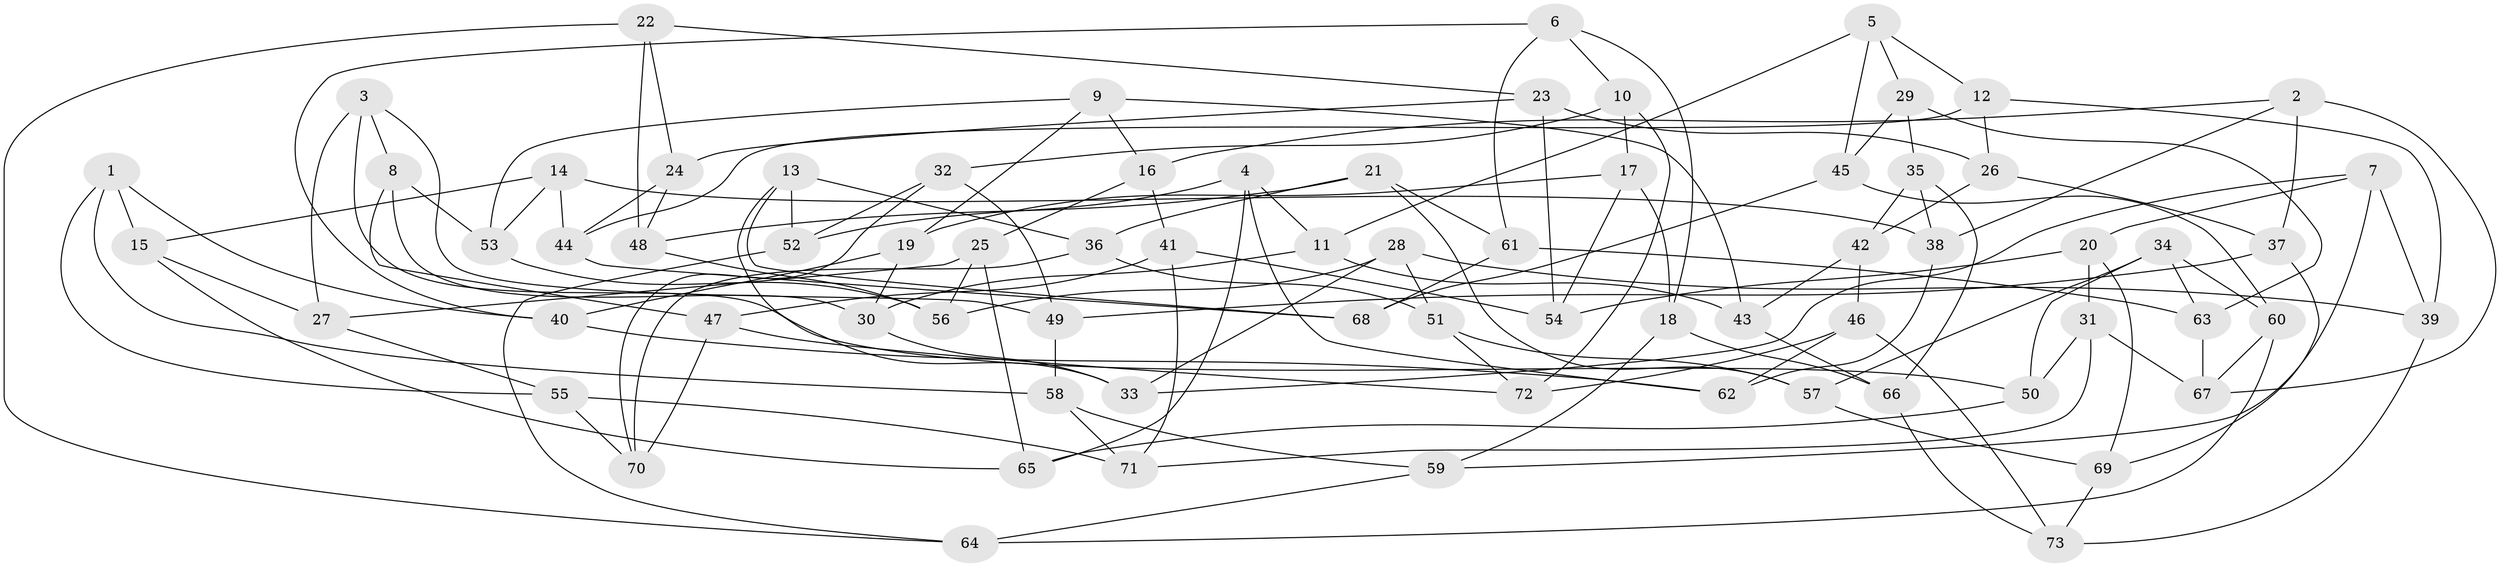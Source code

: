 // coarse degree distribution, {7: 0.22727272727272727, 8: 0.18181818181818182, 4: 0.13636363636363635, 9: 0.09090909090909091, 5: 0.13636363636363635, 6: 0.18181818181818182, 10: 0.045454545454545456}
// Generated by graph-tools (version 1.1) at 2025/38/03/04/25 23:38:06]
// undirected, 73 vertices, 146 edges
graph export_dot {
  node [color=gray90,style=filled];
  1;
  2;
  3;
  4;
  5;
  6;
  7;
  8;
  9;
  10;
  11;
  12;
  13;
  14;
  15;
  16;
  17;
  18;
  19;
  20;
  21;
  22;
  23;
  24;
  25;
  26;
  27;
  28;
  29;
  30;
  31;
  32;
  33;
  34;
  35;
  36;
  37;
  38;
  39;
  40;
  41;
  42;
  43;
  44;
  45;
  46;
  47;
  48;
  49;
  50;
  51;
  52;
  53;
  54;
  55;
  56;
  57;
  58;
  59;
  60;
  61;
  62;
  63;
  64;
  65;
  66;
  67;
  68;
  69;
  70;
  71;
  72;
  73;
  1 -- 15;
  1 -- 58;
  1 -- 40;
  1 -- 55;
  2 -- 16;
  2 -- 38;
  2 -- 67;
  2 -- 37;
  3 -- 49;
  3 -- 27;
  3 -- 50;
  3 -- 8;
  4 -- 52;
  4 -- 65;
  4 -- 11;
  4 -- 62;
  5 -- 45;
  5 -- 12;
  5 -- 11;
  5 -- 29;
  6 -- 61;
  6 -- 18;
  6 -- 40;
  6 -- 10;
  7 -- 20;
  7 -- 59;
  7 -- 39;
  7 -- 33;
  8 -- 53;
  8 -- 30;
  8 -- 47;
  9 -- 43;
  9 -- 19;
  9 -- 53;
  9 -- 16;
  10 -- 17;
  10 -- 32;
  10 -- 72;
  11 -- 30;
  11 -- 43;
  12 -- 26;
  12 -- 44;
  12 -- 39;
  13 -- 33;
  13 -- 52;
  13 -- 36;
  13 -- 68;
  14 -- 53;
  14 -- 44;
  14 -- 38;
  14 -- 15;
  15 -- 65;
  15 -- 27;
  16 -- 41;
  16 -- 25;
  17 -- 18;
  17 -- 19;
  17 -- 54;
  18 -- 66;
  18 -- 59;
  19 -- 40;
  19 -- 30;
  20 -- 31;
  20 -- 69;
  20 -- 54;
  21 -- 57;
  21 -- 61;
  21 -- 36;
  21 -- 48;
  22 -- 64;
  22 -- 24;
  22 -- 23;
  22 -- 48;
  23 -- 26;
  23 -- 54;
  23 -- 24;
  24 -- 48;
  24 -- 44;
  25 -- 65;
  25 -- 56;
  25 -- 27;
  26 -- 37;
  26 -- 42;
  27 -- 55;
  28 -- 51;
  28 -- 39;
  28 -- 56;
  28 -- 33;
  29 -- 35;
  29 -- 63;
  29 -- 45;
  30 -- 33;
  31 -- 71;
  31 -- 67;
  31 -- 50;
  32 -- 70;
  32 -- 52;
  32 -- 49;
  34 -- 60;
  34 -- 50;
  34 -- 63;
  34 -- 57;
  35 -- 38;
  35 -- 66;
  35 -- 42;
  36 -- 70;
  36 -- 51;
  37 -- 69;
  37 -- 49;
  38 -- 62;
  39 -- 73;
  40 -- 62;
  41 -- 54;
  41 -- 47;
  41 -- 71;
  42 -- 46;
  42 -- 43;
  43 -- 66;
  44 -- 68;
  45 -- 68;
  45 -- 60;
  46 -- 62;
  46 -- 72;
  46 -- 73;
  47 -- 72;
  47 -- 70;
  48 -- 56;
  49 -- 58;
  50 -- 65;
  51 -- 72;
  51 -- 57;
  52 -- 64;
  53 -- 56;
  55 -- 71;
  55 -- 70;
  57 -- 69;
  58 -- 71;
  58 -- 59;
  59 -- 64;
  60 -- 67;
  60 -- 64;
  61 -- 68;
  61 -- 63;
  63 -- 67;
  66 -- 73;
  69 -- 73;
}
